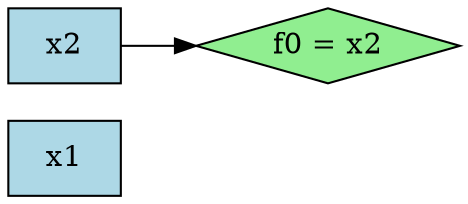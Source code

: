 digraph AIG {
  rankdir=LR;
  node [shape=circle];
  x1 [label="x1", shape=box, style=filled, fillcolor=lightblue];
  x2 [label="x2", shape=box, style=filled, fillcolor=lightblue];
  f0 [label="f0 = x2", shape=diamond, style=filled, fillcolor=lightgreen];
  x2 -> f0 [style=solid];
}
